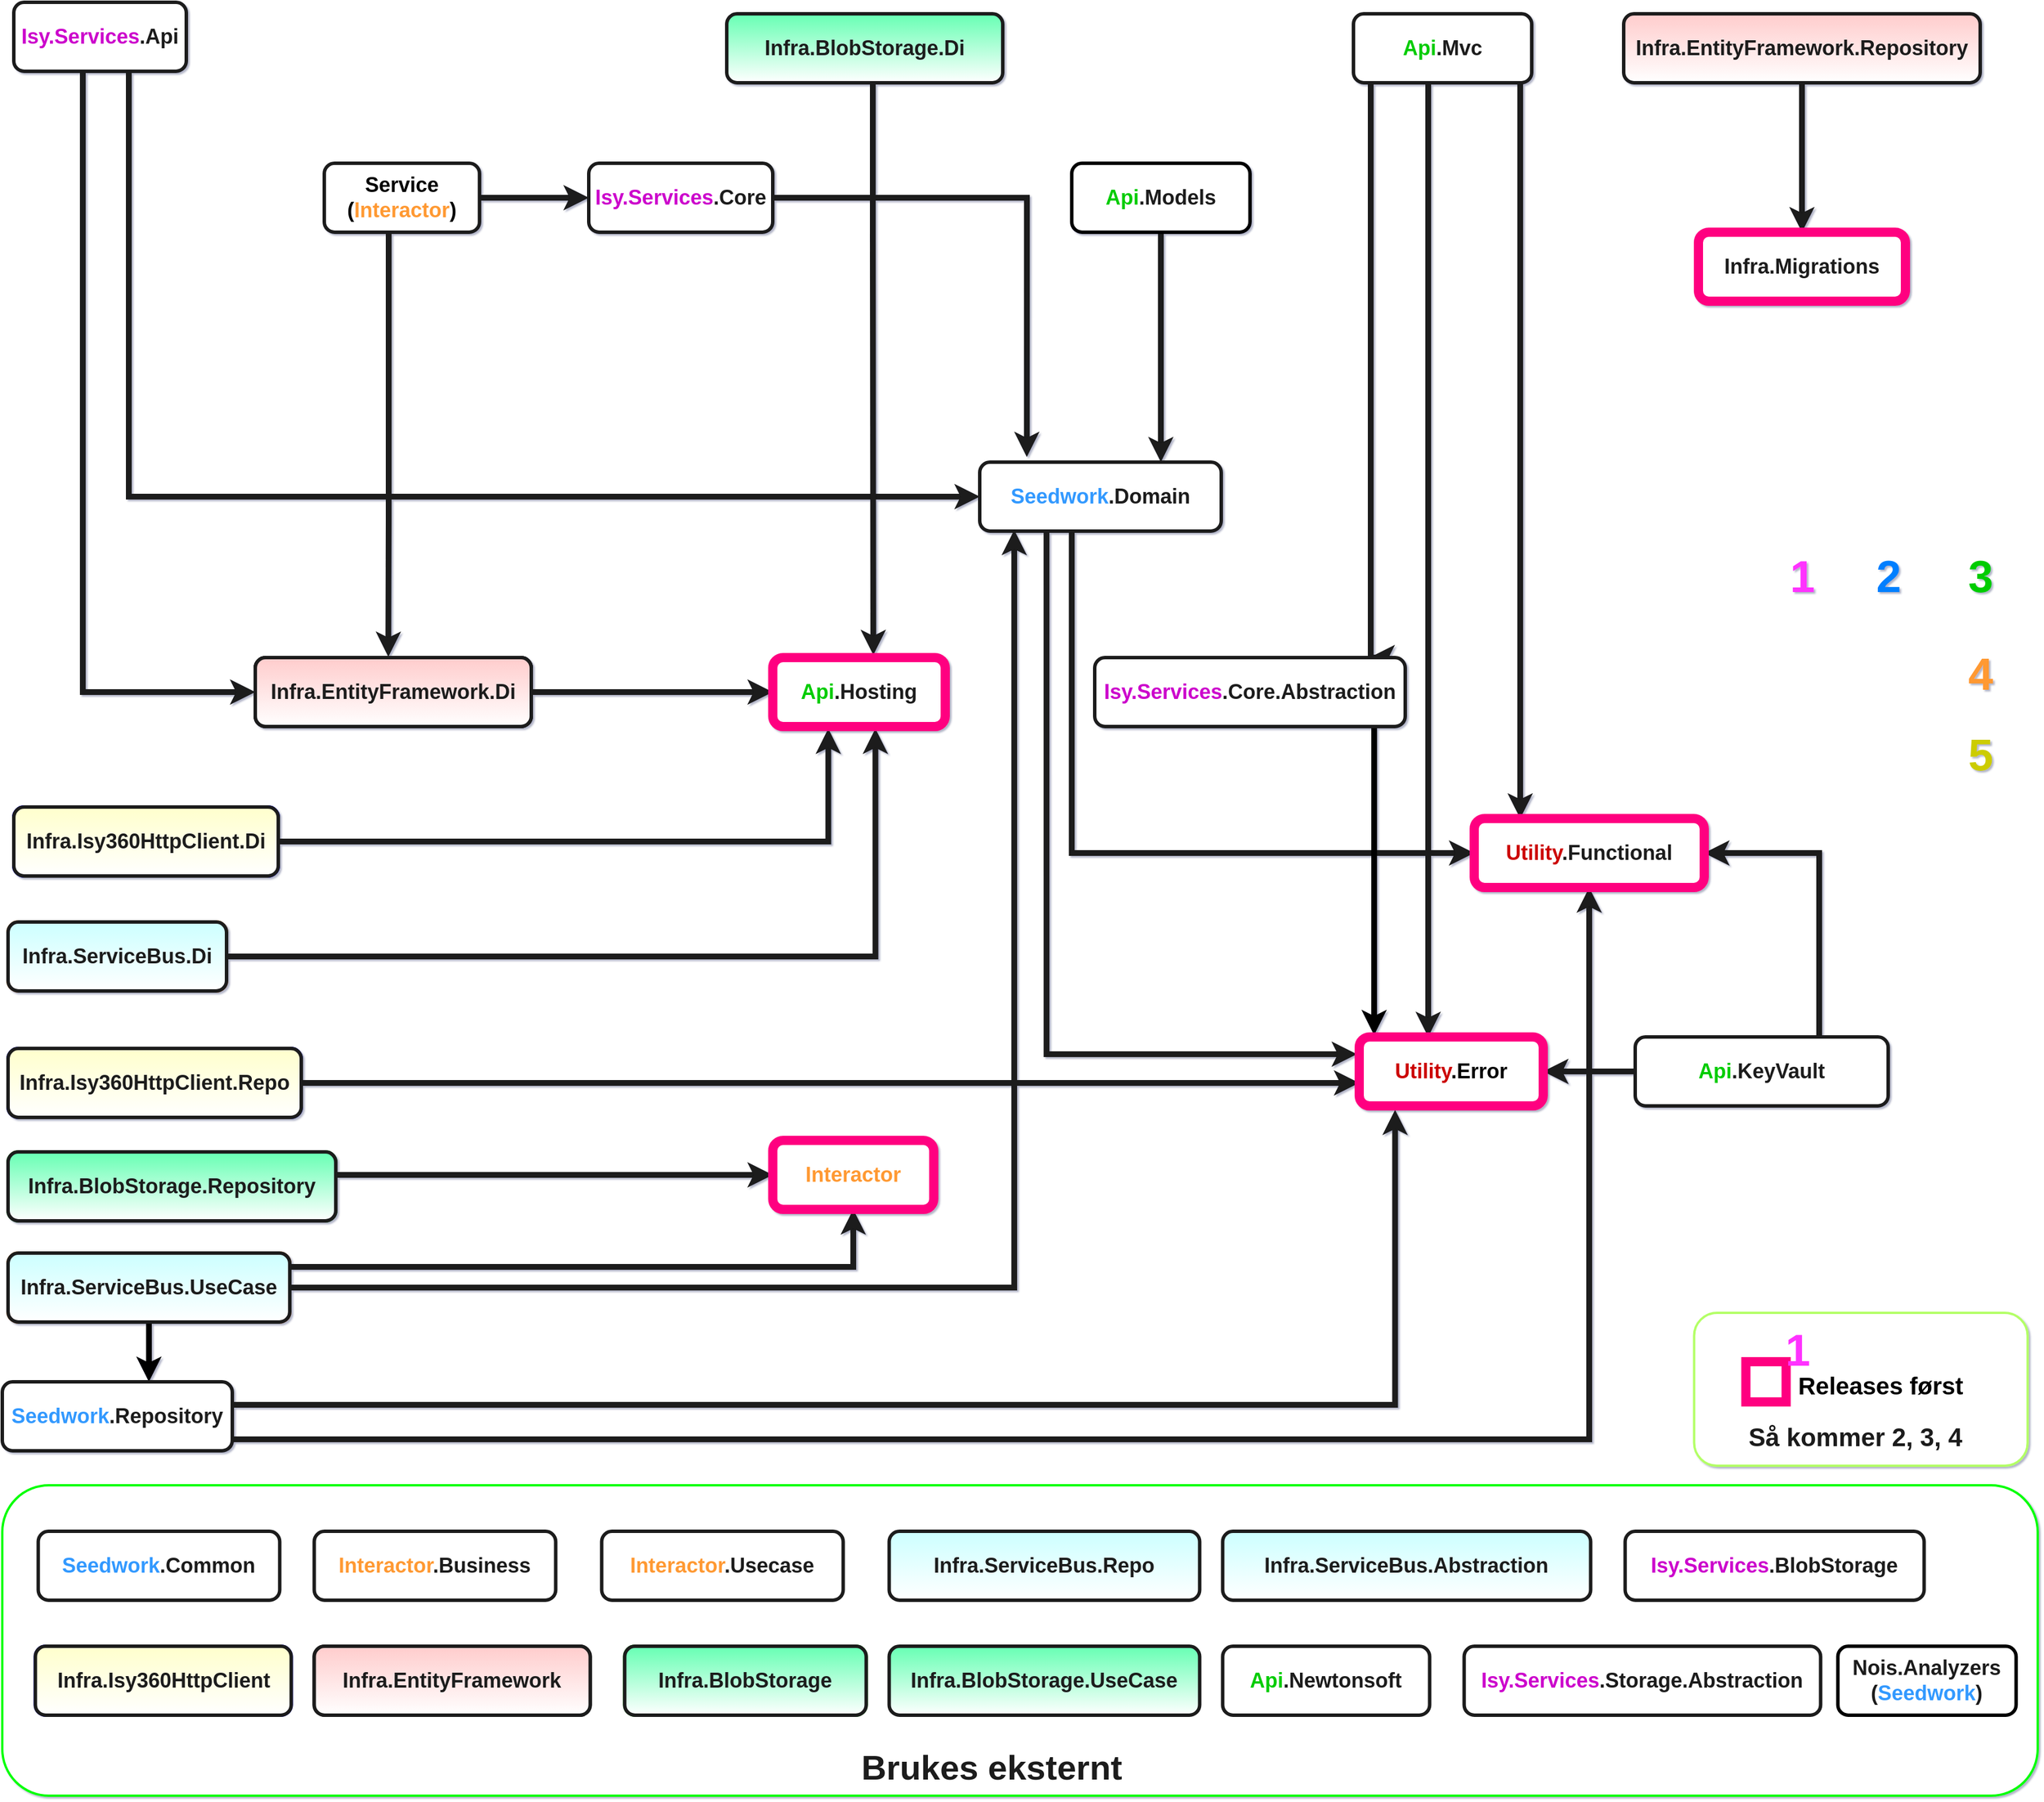 <mxfile version="17.4.0" type="github">
  <diagram id="BloK7KgIiPIShck0txBu" name="Page-1">
    <mxGraphModel dx="2915" dy="1555" grid="1" gridSize="10" guides="1" tooltips="1" connect="1" arrows="1" fold="1" page="1" pageScale="1" pageWidth="2336" pageHeight="1654" background="#ffffff" math="0" shadow="1">
      <root>
        <mxCell id="0" />
        <mxCell id="1" parent="0" />
        <mxCell id="nN8ZbrXAPu-TwDH_L9tX-152" value="" style="rounded=1;whiteSpace=wrap;html=1;fontSize=22;fontColor=#1A1A1A;strokeColor=#B3FF66;strokeWidth=2;fillColor=#FFFFFF;gradientColor=#FFFFFF;" parent="1" vertex="1">
          <mxGeometry x="1511.25" y="1190" width="290" height="133" as="geometry" />
        </mxCell>
        <mxCell id="nN8ZbrXAPu-TwDH_L9tX-120" value="" style="rounded=1;whiteSpace=wrap;html=1;fontSize=21;fontColor=#FF0000;strokeColor=#00FF00;strokeWidth=2;fillColor=#FFFFFF;gradientColor=#FFFFFF;" parent="1" vertex="1">
          <mxGeometry x="40" y="1340" width="1770" height="270" as="geometry" />
        </mxCell>
        <mxCell id="nN8ZbrXAPu-TwDH_L9tX-8" style="edgeStyle=orthogonalEdgeStyle;rounded=0;orthogonalLoop=1;jettySize=auto;html=1;entryX=0;entryY=0.5;entryDx=0;entryDy=0;fontSize=18;fillColor=#ffe6cc;strokeColor=#1A1A1A;strokeWidth=5;" parent="1" source="Rtryp6twmH3HQ59ZCYGV-1" target="nN8ZbrXAPu-TwDH_L9tX-7" edge="1">
          <mxGeometry relative="1" as="geometry">
            <Array as="points">
              <mxPoint x="110" y="650" />
            </Array>
          </mxGeometry>
        </mxCell>
        <mxCell id="nN8ZbrXAPu-TwDH_L9tX-57" style="edgeStyle=orthogonalEdgeStyle;rounded=0;orthogonalLoop=1;jettySize=auto;html=1;entryX=0;entryY=0.5;entryDx=0;entryDy=0;fontSize=18;fillColor=#ffe6cc;strokeColor=#1A1A1A;strokeWidth=5;" parent="1" source="Rtryp6twmH3HQ59ZCYGV-1" target="nN8ZbrXAPu-TwDH_L9tX-2" edge="1">
          <mxGeometry relative="1" as="geometry">
            <Array as="points">
              <mxPoint x="150" y="480" />
            </Array>
          </mxGeometry>
        </mxCell>
        <UserObject label="&lt;font style=&quot;font-size: 18px&quot;&gt;&lt;font color=&quot;#cc00cc&quot;&gt;Isy.Services&lt;/font&gt;.Api&lt;/font&gt;" link="Isy.Services.Api" id="Rtryp6twmH3HQ59ZCYGV-1">
          <mxCell style="rounded=1;whiteSpace=wrap;html=1;fillColor=#FFFFFF;strokeColor=#1A1A1A;strokeWidth=3;gradientColor=#FFFFFF;fontStyle=1;fontColor=#1A1A1A;" parent="1" vertex="1">
            <mxGeometry x="50" y="50" width="150" height="60" as="geometry" />
          </mxCell>
        </UserObject>
        <mxCell id="nN8ZbrXAPu-TwDH_L9tX-85" style="edgeStyle=orthogonalEdgeStyle;rounded=0;orthogonalLoop=1;jettySize=auto;html=1;entryX=0;entryY=0.5;entryDx=0;entryDy=0;fontSize=18;strokeWidth=5;fillColor=#d0cee2;strokeColor=#1A1A1A;" parent="1" source="nN8ZbrXAPu-TwDH_L9tX-2" target="nN8ZbrXAPu-TwDH_L9tX-91" edge="1">
          <mxGeometry relative="1" as="geometry">
            <Array as="points">
              <mxPoint x="970" y="790" />
            </Array>
          </mxGeometry>
        </mxCell>
        <mxCell id="nN8ZbrXAPu-TwDH_L9tX-94" style="edgeStyle=orthogonalEdgeStyle;rounded=0;orthogonalLoop=1;jettySize=auto;html=1;entryX=0;entryY=0.25;entryDx=0;entryDy=0;fontSize=18;strokeWidth=5;strokeColor=#1A1A1A;" parent="1" edge="1">
          <mxGeometry relative="1" as="geometry">
            <mxPoint x="948.067" y="510" as="sourcePoint" />
            <mxPoint x="1218" y="965" as="targetPoint" />
            <Array as="points">
              <mxPoint x="948" y="965" />
            </Array>
          </mxGeometry>
        </mxCell>
        <UserObject label="&lt;font style=&quot;font-size: 18px&quot;&gt;&lt;font color=&quot;#3399ff&quot;&gt;Seedwork&lt;/font&gt;.Domain&lt;/font&gt;" link="Isy.Services.Api" id="nN8ZbrXAPu-TwDH_L9tX-2">
          <mxCell style="rounded=1;whiteSpace=wrap;html=1;strokeWidth=3;fillColor=#FFFFFF;strokeColor=#1A1A1A;gradientColor=#FFFFFF;fontStyle=1;fontColor=#1A1A1A;" parent="1" vertex="1">
            <mxGeometry x="890" y="450" width="210" height="60" as="geometry" />
          </mxCell>
        </UserObject>
        <UserObject label="&lt;font style=&quot;font-size: 18px&quot;&gt;Utility.Functional&lt;/font&gt;" link="Isy.Services.Api" id="nN8ZbrXAPu-TwDH_L9tX-3">
          <mxCell style="rounded=1;whiteSpace=wrap;html=1;strokeWidth=6;strokeColor=#FF0080;" parent="1" vertex="1">
            <mxGeometry x="1320" y="760" width="200" height="60" as="geometry" />
          </mxCell>
        </UserObject>
        <UserObject label="&lt;font style=&quot;font-size: 18px&quot;&gt;Utility.Error&lt;/font&gt;" link="Isy.Services.Api" id="nN8ZbrXAPu-TwDH_L9tX-4">
          <mxCell style="rounded=1;whiteSpace=wrap;html=1;strokeWidth=6;strokeColor=#FF0080;" parent="1" vertex="1">
            <mxGeometry x="1220" y="950" width="160" height="60" as="geometry" />
          </mxCell>
        </UserObject>
        <UserObject label="&lt;font style=&quot;font-size: 18px&quot;&gt;Api.Hosting&lt;/font&gt;" link="Isy.Services.Api" id="nN8ZbrXAPu-TwDH_L9tX-6">
          <mxCell style="rounded=1;whiteSpace=wrap;html=1;strokeWidth=6;strokeColor=#FF0080;" parent="1" vertex="1">
            <mxGeometry x="710" y="620" width="150" height="60" as="geometry" />
          </mxCell>
        </UserObject>
        <mxCell id="nN8ZbrXAPu-TwDH_L9tX-9" style="edgeStyle=orthogonalEdgeStyle;rounded=0;orthogonalLoop=1;jettySize=auto;html=1;entryX=0;entryY=0.5;entryDx=0;entryDy=0;fontSize=18;fillColor=#dae8fc;strokeColor=#1A1A1A;strokeWidth=5;" parent="1" source="nN8ZbrXAPu-TwDH_L9tX-7" target="nN8ZbrXAPu-TwDH_L9tX-6" edge="1">
          <mxGeometry relative="1" as="geometry" />
        </mxCell>
        <UserObject label="&lt;font style=&quot;font-size: 18px&quot;&gt;Infra.EntityFramework.Di&lt;/font&gt;" link="Isy.Services.Api" id="nN8ZbrXAPu-TwDH_L9tX-7">
          <mxCell style="rounded=1;whiteSpace=wrap;html=1;fillColor=#FFFFFF;strokeColor=#1A1A1A;strokeWidth=3;gradientColor=#FFFFFF;fontStyle=1;fontColor=#FF0000;" parent="1" vertex="1">
            <mxGeometry x="260" y="620" width="240" height="60" as="geometry" />
          </mxCell>
        </UserObject>
        <mxCell id="nN8ZbrXAPu-TwDH_L9tX-80" style="edgeStyle=orthogonalEdgeStyle;rounded=0;orthogonalLoop=1;jettySize=auto;html=1;entryX=0.583;entryY=-0.037;entryDx=0;entryDy=0;entryPerimeter=0;fontSize=18;strokeWidth=5;fillColor=#d0cee2;strokeColor=#1A1A1A;" parent="1" source="nN8ZbrXAPu-TwDH_L9tX-10" target="nN8ZbrXAPu-TwDH_L9tX-6" edge="1">
          <mxGeometry relative="1" as="geometry">
            <Array as="points">
              <mxPoint x="797" y="250" />
              <mxPoint x="797" y="250" />
            </Array>
          </mxGeometry>
        </mxCell>
        <UserObject label="&lt;font style=&quot;font-size: 18px&quot;&gt;Infra.BlobStorage.Di&lt;/font&gt;" link="Isy.Services.Api" id="nN8ZbrXAPu-TwDH_L9tX-10">
          <mxCell style="rounded=1;whiteSpace=wrap;html=1;fillColor=#66FFB3;strokeColor=#1A1A1A;strokeWidth=3;gradientColor=#FFFFFF;fontStyle=1;fontColor=#1A1A1A;" parent="1" vertex="1">
            <mxGeometry x="670" y="60" width="240" height="60" as="geometry" />
          </mxCell>
        </UserObject>
        <mxCell id="nN8ZbrXAPu-TwDH_L9tX-93" style="edgeStyle=orthogonalEdgeStyle;rounded=0;orthogonalLoop=1;jettySize=auto;html=1;entryX=0.75;entryY=0;entryDx=0;entryDy=0;fontSize=18;strokeWidth=5;strokeColor=#1A1A1A;" parent="1" source="nN8ZbrXAPu-TwDH_L9tX-13" target="nN8ZbrXAPu-TwDH_L9tX-2" edge="1">
          <mxGeometry relative="1" as="geometry" />
        </mxCell>
        <UserObject label="&lt;font style=&quot;font-size: 18px&quot;&gt;&lt;font color=&quot;#00cc00&quot;&gt;Api&lt;/font&gt;.Models&lt;/font&gt;" link="Isy.Services.Api" id="nN8ZbrXAPu-TwDH_L9tX-13">
          <mxCell style="rounded=1;whiteSpace=wrap;html=1;strokeWidth=3;fillColor=#FFFFFF;gradientColor=#FFFFFF;strokeColor=#000000;fontStyle=1;fontColor=#1A1A1A;" parent="1" vertex="1">
            <mxGeometry x="970" y="190" width="155" height="60" as="geometry" />
          </mxCell>
        </UserObject>
        <mxCell id="nN8ZbrXAPu-TwDH_L9tX-87" style="edgeStyle=orthogonalEdgeStyle;rounded=0;orthogonalLoop=1;jettySize=auto;html=1;fontSize=18;strokeWidth=5;entryX=1;entryY=0.5;entryDx=0;entryDy=0;fillColor=#fff2cc;gradientColor=#ffd966;strokeColor=#1A1A1A;" parent="1" source="nN8ZbrXAPu-TwDH_L9tX-19" target="nN8ZbrXAPu-TwDH_L9tX-3" edge="1">
          <mxGeometry relative="1" as="geometry">
            <mxPoint x="1670" y="790" as="targetPoint" />
            <Array as="points">
              <mxPoint x="1620" y="790" />
            </Array>
          </mxGeometry>
        </mxCell>
        <mxCell id="nN8ZbrXAPu-TwDH_L9tX-95" style="edgeStyle=orthogonalEdgeStyle;rounded=0;orthogonalLoop=1;jettySize=auto;html=1;entryX=1;entryY=0.5;entryDx=0;entryDy=0;fontSize=18;strokeWidth=5;fillColor=#fff2cc;gradientColor=#ffd966;strokeColor=#1A1A1A;" parent="1" source="nN8ZbrXAPu-TwDH_L9tX-19" target="nN8ZbrXAPu-TwDH_L9tX-90" edge="1">
          <mxGeometry relative="1" as="geometry" />
        </mxCell>
        <UserObject label="&lt;font style=&quot;font-size: 18px&quot;&gt;&lt;font color=&quot;#00cc00&quot;&gt;Api&lt;/font&gt;.KeyVault&lt;/font&gt;" link="Isy.Services.Api" id="nN8ZbrXAPu-TwDH_L9tX-19">
          <mxCell style="rounded=1;whiteSpace=wrap;html=1;strokeWidth=3;fillColor=#FFFFFF;gradientColor=#FFFFFF;strokeColor=#1A1A1A;fontStyle=1;fontColor=#1A1A1A;" parent="1" vertex="1">
            <mxGeometry x="1460" y="950" width="220" height="60" as="geometry" />
          </mxCell>
        </UserObject>
        <mxCell id="nN8ZbrXAPu-TwDH_L9tX-26" style="edgeStyle=orthogonalEdgeStyle;rounded=0;orthogonalLoop=1;jettySize=auto;html=1;fontSize=18;strokeWidth=5;fillColor=#fad9d5;strokeColor=#1A1A1A;" parent="1" source="nN8ZbrXAPu-TwDH_L9tX-22" target="nN8ZbrXAPu-TwDH_L9tX-4" edge="1">
          <mxGeometry relative="1" as="geometry">
            <Array as="points">
              <mxPoint x="1280" y="530" />
              <mxPoint x="1280" y="530" />
            </Array>
          </mxGeometry>
        </mxCell>
        <mxCell id="nN8ZbrXAPu-TwDH_L9tX-77" style="edgeStyle=orthogonalEdgeStyle;rounded=0;orthogonalLoop=1;jettySize=auto;html=1;entryX=0.885;entryY=0;entryDx=0;entryDy=0;entryPerimeter=0;fontSize=18;strokeWidth=5;fillColor=#fad9d5;strokeColor=#1A1A1A;" parent="1" source="nN8ZbrXAPu-TwDH_L9tX-22" target="nN8ZbrXAPu-TwDH_L9tX-23" edge="1">
          <mxGeometry relative="1" as="geometry">
            <Array as="points">
              <mxPoint x="1230" y="230" />
              <mxPoint x="1230" y="230" />
            </Array>
          </mxGeometry>
        </mxCell>
        <mxCell id="nN8ZbrXAPu-TwDH_L9tX-86" style="edgeStyle=orthogonalEdgeStyle;rounded=0;orthogonalLoop=1;jettySize=auto;html=1;fontSize=18;strokeWidth=5;entryX=0.2;entryY=0;entryDx=0;entryDy=0;fillColor=#fad9d5;strokeColor=#1A1A1A;entryPerimeter=0;" parent="1" source="nN8ZbrXAPu-TwDH_L9tX-22" target="nN8ZbrXAPu-TwDH_L9tX-3" edge="1">
          <mxGeometry relative="1" as="geometry">
            <mxPoint x="1440" y="780" as="targetPoint" />
            <Array as="points">
              <mxPoint x="1360" y="720" />
              <mxPoint x="1360" y="720" />
            </Array>
          </mxGeometry>
        </mxCell>
        <UserObject label="&lt;font style=&quot;font-size: 18px&quot;&gt;&lt;font color=&quot;#00cc00&quot;&gt;Api&lt;/font&gt;.Mvc&lt;/font&gt;" link="Isy.Services.Api" id="nN8ZbrXAPu-TwDH_L9tX-22">
          <mxCell style="rounded=1;whiteSpace=wrap;html=1;strokeWidth=3;fillColor=#FFFFFF;strokeColor=#1A1A1A;gradientColor=#FFFFFF;fontStyle=1;fontColor=#1A1A1A;" parent="1" vertex="1">
            <mxGeometry x="1215" y="60" width="155" height="60" as="geometry" />
          </mxCell>
        </UserObject>
        <mxCell id="nN8ZbrXAPu-TwDH_L9tX-75" style="edgeStyle=orthogonalEdgeStyle;rounded=0;orthogonalLoop=1;jettySize=auto;html=1;entryX=0;entryY=0.5;entryDx=0;entryDy=0;fontSize=18;strokeWidth=5;fillColor=#d5e8d4;gradientColor=#97d077;strokeColor=#1A1A1A;" parent="1" source="nN8ZbrXAPu-TwDH_L9tX-28" target="nN8ZbrXAPu-TwDH_L9tX-29" edge="1">
          <mxGeometry relative="1" as="geometry">
            <Array as="points">
              <mxPoint x="430" y="1070" />
              <mxPoint x="430" y="1070" />
            </Array>
          </mxGeometry>
        </mxCell>
        <UserObject label="&lt;font style=&quot;font-size: 18px&quot;&gt;Infra.BlobStorage.Repository&lt;/font&gt;" link="Isy.Services.Api" id="nN8ZbrXAPu-TwDH_L9tX-28">
          <mxCell style="rounded=1;whiteSpace=wrap;html=1;strokeWidth=3;fillColor=#FFFFFF;gradientColor=#FFFFFF;strokeColor=#009900;fontStyle=1;fontColor=#FF0000;" parent="1" vertex="1">
            <mxGeometry x="45" y="1050" width="285" height="60" as="geometry" />
          </mxCell>
        </UserObject>
        <UserObject label="&lt;font style=&quot;font-size: 18px&quot;&gt;Interactor&lt;/font&gt;" link="Isy.Services.Api" id="nN8ZbrXAPu-TwDH_L9tX-29">
          <mxCell style="rounded=1;whiteSpace=wrap;html=1;strokeWidth=6;strokeColor=#FF0080;" parent="1" vertex="1">
            <mxGeometry x="710" y="1040" width="140" height="60" as="geometry" />
          </mxCell>
        </UserObject>
        <mxCell id="nN8ZbrXAPu-TwDH_L9tX-79" style="edgeStyle=orthogonalEdgeStyle;rounded=0;orthogonalLoop=1;jettySize=auto;html=1;entryX=0.195;entryY=-0.074;entryDx=0;entryDy=0;entryPerimeter=0;fontSize=18;strokeWidth=5;strokeColor=#1A1A1A;" parent="1" source="nN8ZbrXAPu-TwDH_L9tX-12" target="nN8ZbrXAPu-TwDH_L9tX-2" edge="1">
          <mxGeometry relative="1" as="geometry" />
        </mxCell>
        <UserObject label="&lt;font style=&quot;font-size: 18px&quot;&gt;&lt;font color=&quot;#cc00cc&quot;&gt;Isy.Services&lt;/font&gt;.Core&lt;/font&gt;" link="Isy.Services.Api" id="nN8ZbrXAPu-TwDH_L9tX-12">
          <mxCell style="rounded=1;whiteSpace=wrap;html=1;fillColor=#FFFFFF;strokeColor=#1A1A1A;strokeWidth=3;gradientColor=#FFFFFF;fontStyle=1;fontColor=#1A1A1A;" parent="1" vertex="1">
            <mxGeometry x="550" y="190" width="160" height="60" as="geometry" />
          </mxCell>
        </UserObject>
        <mxCell id="nN8ZbrXAPu-TwDH_L9tX-78" style="edgeStyle=orthogonalEdgeStyle;rounded=0;orthogonalLoop=1;jettySize=auto;html=1;entryX=0.081;entryY=-0.026;entryDx=0;entryDy=0;entryPerimeter=0;fontSize=18;strokeWidth=5;fillColor=#b0e3e6;strokeColor=#000000;" parent="1" source="nN8ZbrXAPu-TwDH_L9tX-23" target="nN8ZbrXAPu-TwDH_L9tX-4" edge="1">
          <mxGeometry relative="1" as="geometry">
            <Array as="points">
              <mxPoint x="1233" y="750" />
              <mxPoint x="1233" y="750" />
            </Array>
          </mxGeometry>
        </mxCell>
        <UserObject label="&lt;font style=&quot;font-size: 18px&quot;&gt;&lt;font color=&quot;#cc00cc&quot;&gt;Isy.Services&lt;/font&gt;.Core.Abstraction&lt;/font&gt;" link="Isy.Services.Api" id="nN8ZbrXAPu-TwDH_L9tX-23">
          <mxCell style="rounded=1;whiteSpace=wrap;html=1;strokeWidth=3;fillColor=#FFFFFF;strokeColor=#1A1A1A;gradientColor=#FFFFFF;fontStyle=1;fontColor=#1A1A1A;" parent="1" vertex="1">
            <mxGeometry x="990" y="620" width="270" height="60" as="geometry" />
          </mxCell>
        </UserObject>
        <mxCell id="nN8ZbrXAPu-TwDH_L9tX-35" style="edgeStyle=orthogonalEdgeStyle;rounded=0;orthogonalLoop=1;jettySize=auto;html=1;fontSize=18;strokeWidth=5;fillColor=#b0e3e6;strokeColor=#1A1A1A;" parent="1" source="nN8ZbrXAPu-TwDH_L9tX-33" target="nN8ZbrXAPu-TwDH_L9tX-34" edge="1">
          <mxGeometry relative="1" as="geometry">
            <mxPoint x="10" y="1060" as="targetPoint" />
          </mxGeometry>
        </mxCell>
        <UserObject label="&lt;font style=&quot;font-size: 18px&quot;&gt;Infra.EntityFramework.Repository&lt;/font&gt;" link="Isy.Services.Api" id="nN8ZbrXAPu-TwDH_L9tX-33">
          <mxCell style="rounded=1;whiteSpace=wrap;html=1;strokeWidth=3;fillColor=#FFCCCC;strokeColor=#1A1A1A;gradientColor=#FFFFFF;fontStyle=1;fontColor=#1A1A1A;" parent="1" vertex="1">
            <mxGeometry x="1450" y="60" width="310" height="60" as="geometry" />
          </mxCell>
        </UserObject>
        <UserObject label="&lt;font style=&quot;font-size: 18px&quot;&gt;Infra.Migrations&lt;/font&gt;" link="Isy.Services.Api" id="nN8ZbrXAPu-TwDH_L9tX-34">
          <mxCell style="rounded=1;whiteSpace=wrap;html=1;strokeWidth=8;strokeColor=#FF0080;fontStyle=1;fontColor=#1A1A1A;" parent="1" vertex="1">
            <mxGeometry x="1515" y="250" width="180" height="60" as="geometry" />
          </mxCell>
        </UserObject>
        <mxCell id="nN8ZbrXAPu-TwDH_L9tX-82" style="edgeStyle=orthogonalEdgeStyle;rounded=0;orthogonalLoop=1;jettySize=auto;html=1;entryX=0.322;entryY=1.03;entryDx=0;entryDy=0;entryPerimeter=0;fontSize=18;strokeWidth=5;fillColor=#b0e3e6;strokeColor=#1A1A1A;" parent="1" source="nN8ZbrXAPu-TwDH_L9tX-36" target="nN8ZbrXAPu-TwDH_L9tX-6" edge="1">
          <mxGeometry relative="1" as="geometry" />
        </mxCell>
        <UserObject label="&lt;font style=&quot;font-size: 18px&quot;&gt;Infra.Isy360HttpClient.Di&lt;/font&gt;" link="Isy.Services.Api" id="nN8ZbrXAPu-TwDH_L9tX-36">
          <mxCell style="rounded=1;whiteSpace=wrap;html=1;strokeWidth=3;fillColor=#FFFFFF;strokeColor=#0000FF;gradientColor=#FFFFFF;fontStyle=1;fontColor=#FF0000;" parent="1" vertex="1">
            <mxGeometry x="50" y="750" width="230" height="60" as="geometry" />
          </mxCell>
        </UserObject>
        <mxCell id="nN8ZbrXAPu-TwDH_L9tX-40" style="edgeStyle=orthogonalEdgeStyle;rounded=0;orthogonalLoop=1;jettySize=auto;html=1;fontSize=18;strokeWidth=5;fillColor=#fff2cc;strokeColor=#1A1A1A;gradientColor=#ffd966;" parent="1" source="nN8ZbrXAPu-TwDH_L9tX-39" target="nN8ZbrXAPu-TwDH_L9tX-4" edge="1">
          <mxGeometry relative="1" as="geometry">
            <Array as="points">
              <mxPoint x="890" y="990" />
              <mxPoint x="890" y="990" />
            </Array>
          </mxGeometry>
        </mxCell>
        <UserObject label="&lt;font style=&quot;font-size: 18px&quot;&gt;Infra.Isy360HttpClient.Repo&lt;/font&gt;" link="Isy.Services.Api" id="nN8ZbrXAPu-TwDH_L9tX-39">
          <mxCell style="rounded=1;whiteSpace=wrap;html=1;strokeWidth=3;fillColor=#FFFFFF;strokeColor=#0000FF;gradientColor=#FFFFFF;fontStyle=1;fontColor=#FF0000;" parent="1" vertex="1">
            <mxGeometry x="45" y="960" width="255" height="60" as="geometry" />
          </mxCell>
        </UserObject>
        <mxCell id="nN8ZbrXAPu-TwDH_L9tX-81" style="edgeStyle=orthogonalEdgeStyle;rounded=0;orthogonalLoop=1;jettySize=auto;html=1;entryX=0.595;entryY=1.03;entryDx=0;entryDy=0;entryPerimeter=0;fontSize=18;strokeWidth=5;fillColor=#e6d0de;gradientColor=#d5739d;strokeColor=#1A1A1A;" parent="1" source="nN8ZbrXAPu-TwDH_L9tX-41" target="nN8ZbrXAPu-TwDH_L9tX-6" edge="1">
          <mxGeometry relative="1" as="geometry" />
        </mxCell>
        <UserObject label="&lt;font style=&quot;font-size: 18px&quot;&gt;Infra.ServiceBus.Di&lt;/font&gt;" link="Isy.Services.Api" id="nN8ZbrXAPu-TwDH_L9tX-41">
          <mxCell style="rounded=1;whiteSpace=wrap;html=1;strokeWidth=3;fillColor=#FFFFFF;gradientColor=#FFFFFF;strokeColor=#FF9933;fontStyle=1;fontColor=#FF0000;" parent="1" vertex="1">
            <mxGeometry x="45" y="850" width="190" height="60" as="geometry" />
          </mxCell>
        </UserObject>
        <mxCell id="nN8ZbrXAPu-TwDH_L9tX-47" style="edgeStyle=orthogonalEdgeStyle;rounded=0;orthogonalLoop=1;jettySize=auto;html=1;fontSize=18;strokeWidth=5;fillColor=#dae8fc;gradientColor=#7ea6e0;strokeColor=#1A1A1A;" parent="1" source="nN8ZbrXAPu-TwDH_L9tX-43" edge="1">
          <mxGeometry relative="1" as="geometry">
            <mxPoint x="920" y="509" as="targetPoint" />
            <Array as="points">
              <mxPoint x="920" y="1168" />
              <mxPoint x="920" y="509" />
            </Array>
          </mxGeometry>
        </mxCell>
        <mxCell id="nN8ZbrXAPu-TwDH_L9tX-76" style="edgeStyle=orthogonalEdgeStyle;rounded=0;orthogonalLoop=1;jettySize=auto;html=1;entryX=0.5;entryY=1;entryDx=0;entryDy=0;fontSize=18;strokeWidth=5;fillColor=#dae8fc;gradientColor=#7ea6e0;strokeColor=#1A1A1A;" parent="1" source="nN8ZbrXAPu-TwDH_L9tX-43" target="nN8ZbrXAPu-TwDH_L9tX-29" edge="1">
          <mxGeometry relative="1" as="geometry">
            <Array as="points">
              <mxPoint x="780" y="1150" />
            </Array>
          </mxGeometry>
        </mxCell>
        <mxCell id="nN8ZbrXAPu-TwDH_L9tX-102" style="edgeStyle=orthogonalEdgeStyle;rounded=0;orthogonalLoop=1;jettySize=auto;html=1;fontSize=21;strokeColor=#000000;strokeWidth=5;" parent="1" source="nN8ZbrXAPu-TwDH_L9tX-43" edge="1">
          <mxGeometry relative="1" as="geometry">
            <mxPoint x="167.5" y="1250.0" as="targetPoint" />
          </mxGeometry>
        </mxCell>
        <UserObject label="&lt;font style=&quot;font-size: 18px&quot;&gt;Infra.ServiceBus.UseCase&lt;/font&gt;" link="Isy.Services.Api" id="nN8ZbrXAPu-TwDH_L9tX-43">
          <mxCell style="rounded=1;whiteSpace=wrap;html=1;strokeWidth=3;fillColor=#FFFFFF;gradientColor=#FFFFFF;strokeColor=#FF9933;fontStyle=1;fontColor=#FF0000;" parent="1" vertex="1">
            <mxGeometry x="45" y="1138" width="245" height="60" as="geometry" />
          </mxCell>
        </UserObject>
        <mxCell id="nN8ZbrXAPu-TwDH_L9tX-48" style="edgeStyle=orthogonalEdgeStyle;rounded=0;orthogonalLoop=1;jettySize=auto;html=1;entryX=0.195;entryY=1.056;entryDx=0;entryDy=0;entryPerimeter=0;fontSize=18;strokeWidth=5;fillColor=#b0e3e6;strokeColor=#1A1A1A;" parent="1" source="nN8ZbrXAPu-TwDH_L9tX-44" target="nN8ZbrXAPu-TwDH_L9tX-4" edge="1">
          <mxGeometry relative="1" as="geometry">
            <Array as="points">
              <mxPoint x="1251" y="1270" />
            </Array>
          </mxGeometry>
        </mxCell>
        <mxCell id="nN8ZbrXAPu-TwDH_L9tX-50" style="edgeStyle=orthogonalEdgeStyle;rounded=0;orthogonalLoop=1;jettySize=auto;html=1;fontSize=18;strokeWidth=5;fillColor=#b0e3e6;strokeColor=#1A1A1A;entryX=0.5;entryY=1;entryDx=0;entryDy=0;" parent="1" source="nN8ZbrXAPu-TwDH_L9tX-44" target="nN8ZbrXAPu-TwDH_L9tX-3" edge="1">
          <mxGeometry relative="1" as="geometry">
            <Array as="points">
              <mxPoint x="1420" y="1300" />
            </Array>
          </mxGeometry>
        </mxCell>
        <UserObject label="&lt;font style=&quot;font-size: 18px&quot;&gt;&lt;font color=&quot;#3399ff&quot;&gt;Seedwork&lt;/font&gt;.Repository&lt;/font&gt;" link="Isy.Services.Api" id="nN8ZbrXAPu-TwDH_L9tX-44">
          <mxCell style="rounded=1;whiteSpace=wrap;html=1;strokeWidth=3;fillColor=#FFFFFF;strokeColor=#1A1A1A;gradientColor=#FFFFFF;fontStyle=1;fontColor=#1A1A1A;" parent="1" vertex="1">
            <mxGeometry x="40" y="1250" width="200" height="60" as="geometry" />
          </mxCell>
        </UserObject>
        <mxCell id="nN8ZbrXAPu-TwDH_L9tX-52" style="edgeStyle=orthogonalEdgeStyle;rounded=0;orthogonalLoop=1;jettySize=auto;html=1;fontSize=18;fillColor=#d5e8d4;strokeColor=#1A1A1A;strokeWidth=5;" parent="1" source="nN8ZbrXAPu-TwDH_L9tX-51" target="nN8ZbrXAPu-TwDH_L9tX-12" edge="1">
          <mxGeometry relative="1" as="geometry">
            <Array as="points">
              <mxPoint x="350" y="240" />
            </Array>
          </mxGeometry>
        </mxCell>
        <mxCell id="nN8ZbrXAPu-TwDH_L9tX-54" style="edgeStyle=orthogonalEdgeStyle;rounded=0;orthogonalLoop=1;jettySize=auto;html=1;entryX=0.482;entryY=-0.011;entryDx=0;entryDy=0;entryPerimeter=0;fontSize=18;fillColor=#d5e8d4;strokeColor=#1A1A1A;strokeWidth=5;" parent="1" source="nN8ZbrXAPu-TwDH_L9tX-51" target="nN8ZbrXAPu-TwDH_L9tX-7" edge="1">
          <mxGeometry relative="1" as="geometry">
            <Array as="points">
              <mxPoint x="376" y="500" />
              <mxPoint x="376" y="500" />
            </Array>
          </mxGeometry>
        </mxCell>
        <UserObject label="&lt;font style=&quot;font-size: 18px&quot;&gt;Service&lt;br&gt;(&lt;font color=&quot;#ff9933&quot;&gt;Interactor&lt;/font&gt;)&lt;br&gt;&lt;/font&gt;" link="Isy.Services.Api" id="nN8ZbrXAPu-TwDH_L9tX-51">
          <mxCell style="rounded=1;whiteSpace=wrap;html=1;fillColor=#FFFFFF;strokeColor=#1A1A1A;strokeWidth=3;gradientColor=#FFFFFF;fontStyle=1" parent="1" vertex="1">
            <mxGeometry x="320" y="190" width="135" height="60" as="geometry" />
          </mxCell>
        </UserObject>
        <UserObject label="&lt;font style=&quot;font-size: 18px&quot; color=&quot;#ff9933&quot;&gt;Interactor&lt;/font&gt;" link="Isy.Services.Api" id="nN8ZbrXAPu-TwDH_L9tX-89">
          <mxCell style="rounded=1;whiteSpace=wrap;html=1;strokeWidth=8;strokeColor=#FF0080;fontStyle=1;fontColor=#1A1A1A;" parent="1" vertex="1">
            <mxGeometry x="710" y="1040" width="140" height="60" as="geometry" />
          </mxCell>
        </UserObject>
        <UserObject label="&lt;font style=&quot;font-size: 18px&quot;&gt;&lt;font color=&quot;#cc0000&quot;&gt;Utility&lt;/font&gt;.Error&lt;/font&gt;" link="Isy.Services.Api" id="nN8ZbrXAPu-TwDH_L9tX-90">
          <mxCell style="rounded=1;whiteSpace=wrap;html=1;strokeWidth=8;strokeColor=#FF0080;fontStyle=1" parent="1" vertex="1">
            <mxGeometry x="1220" y="950" width="160" height="60" as="geometry" />
          </mxCell>
        </UserObject>
        <UserObject label="&lt;font style=&quot;font-size: 18px&quot;&gt;&lt;font color=&quot;#cc0000&quot;&gt;Utility&lt;/font&gt;.Functional&lt;/font&gt;" link="Isy.Services.Api" id="nN8ZbrXAPu-TwDH_L9tX-91">
          <mxCell style="rounded=1;whiteSpace=wrap;html=1;strokeWidth=8;strokeColor=#FF0080;fontStyle=1;fontColor=#1A1A1A;" parent="1" vertex="1">
            <mxGeometry x="1320" y="760" width="200" height="60" as="geometry" />
          </mxCell>
        </UserObject>
        <UserObject label="&lt;font style=&quot;font-size: 18px&quot;&gt;&lt;font color=&quot;#00cc00&quot;&gt;Api&lt;/font&gt;.Hosting&lt;/font&gt;" link="Isy.Services.Api" id="nN8ZbrXAPu-TwDH_L9tX-92">
          <mxCell style="rounded=1;whiteSpace=wrap;html=1;strokeWidth=8;strokeColor=#FF0080;fontStyle=1;fontColor=#1A1A1A;" parent="1" vertex="1">
            <mxGeometry x="710" y="620" width="150" height="60" as="geometry" />
          </mxCell>
        </UserObject>
        <mxCell id="nN8ZbrXAPu-TwDH_L9tX-97" value="" style="rounded=0;whiteSpace=wrap;html=1;fontSize=18;strokeColor=#FF0080;strokeWidth=8;fillColor=#FFFFFF;" parent="1" vertex="1">
          <mxGeometry x="1556.25" y="1232.5" width="35" height="35" as="geometry" />
        </mxCell>
        <mxCell id="nN8ZbrXAPu-TwDH_L9tX-98" value="&lt;b style=&quot;font-size: 21px&quot;&gt;Releases først&lt;/b&gt;" style="text;html=1;align=center;verticalAlign=middle;resizable=0;points=[];autosize=1;strokeColor=none;fillColor=none;fontSize=18;" parent="1" vertex="1">
          <mxGeometry x="1593" y="1238" width="160" height="30" as="geometry" />
        </mxCell>
        <UserObject label="&lt;font style=&quot;font-size: 18px&quot;&gt;&lt;font color=&quot;#3399ff&quot;&gt;Seedwork&lt;/font&gt;.Common&lt;/font&gt;" link="Isy.Services.Api" id="nN8ZbrXAPu-TwDH_L9tX-103">
          <mxCell style="rounded=1;whiteSpace=wrap;html=1;strokeWidth=3;fillColor=#FFFFFF;strokeColor=#1A1A1A;gradientColor=#FFFFFF;fontStyle=1;fontColor=#1A1A1A;" parent="1" vertex="1">
            <mxGeometry x="71.25" y="1380" width="210" height="60" as="geometry" />
          </mxCell>
        </UserObject>
        <UserObject label="&lt;font style=&quot;font-size: 18px&quot;&gt;&lt;font color=&quot;#ff9933&quot;&gt;Interactor&lt;/font&gt;.Business&lt;/font&gt;" link="Isy.Services.Api" id="nN8ZbrXAPu-TwDH_L9tX-104">
          <mxCell style="rounded=1;whiteSpace=wrap;html=1;strokeWidth=3;fillColor=#FFFFFF;strokeColor=#1A1A1A;gradientColor=#FFFFFF;fontStyle=1;fontColor=#1A1A1A;" parent="1" vertex="1">
            <mxGeometry x="311.25" y="1380" width="210" height="60" as="geometry" />
          </mxCell>
        </UserObject>
        <UserObject label="&lt;span style=&quot;font-size: 18px&quot;&gt;&lt;font color=&quot;#ff9933&quot;&gt;Interactor&lt;/font&gt;.Usecase&lt;/span&gt;" link="Isy.Services.Api" id="nN8ZbrXAPu-TwDH_L9tX-105">
          <mxCell style="rounded=1;whiteSpace=wrap;html=1;strokeWidth=3;fillColor=#FFFFFF;strokeColor=#1A1A1A;gradientColor=#FFFFFF;fontStyle=1;fontColor=#1A1A1A;" parent="1" vertex="1">
            <mxGeometry x="561.25" y="1380" width="210" height="60" as="geometry" />
          </mxCell>
        </UserObject>
        <UserObject label="&lt;span style=&quot;font-size: 18px&quot;&gt;Infra.ServiceBus.Repo&lt;/span&gt;" link="Isy.Services.Api" id="nN8ZbrXAPu-TwDH_L9tX-107">
          <mxCell style="rounded=1;whiteSpace=wrap;html=1;strokeWidth=3;fillColor=#CCFFFF;strokeColor=#1A1A1A;gradientColor=#FFFFFF;fontStyle=1;fontColor=#1A1A1A;" parent="1" vertex="1">
            <mxGeometry x="811.25" y="1380" width="270" height="60" as="geometry" />
          </mxCell>
        </UserObject>
        <UserObject label="&lt;span style=&quot;font-size: 18px&quot;&gt;Infra.ServiceBus.Abstraction&lt;/span&gt;" link="Isy.Services.Api" id="nN8ZbrXAPu-TwDH_L9tX-108">
          <mxCell style="rounded=1;whiteSpace=wrap;html=1;strokeWidth=3;fillColor=#CCFFFF;strokeColor=#1A1A1A;gradientColor=#FFFFFF;fontStyle=1;fontColor=#1A1A1A;" parent="1" vertex="1">
            <mxGeometry x="1101.25" y="1380" width="320" height="60" as="geometry" />
          </mxCell>
        </UserObject>
        <UserObject label="&lt;font style=&quot;font-size: 18px&quot;&gt;Infra.Isy360HttpClient&lt;/font&gt;" link="Isy.Services.Api" id="nN8ZbrXAPu-TwDH_L9tX-110">
          <mxCell style="rounded=1;whiteSpace=wrap;html=1;strokeWidth=3;fillColor=#FFFFFF;strokeColor=#0000FF;gradientColor=#FFFFFF;fontStyle=1;align=center;fontColor=#FF0000;" parent="1" vertex="1">
            <mxGeometry x="68.75" y="1480" width="222.5" height="60" as="geometry" />
          </mxCell>
        </UserObject>
        <UserObject label="&lt;font style=&quot;font-size: 18px&quot;&gt;Infra.EntityFramework&lt;/font&gt;" link="Isy.Services.Api" id="nN8ZbrXAPu-TwDH_L9tX-111">
          <mxCell style="rounded=1;whiteSpace=wrap;html=1;strokeWidth=3;fillColor=#FFFFFF;strokeColor=#1A1A1A;gradientColor=#FFFFFF;fontStyle=1;align=center;fontColor=#FF0000;" parent="1" vertex="1">
            <mxGeometry x="311.25" y="1480" width="240" height="60" as="geometry" />
          </mxCell>
        </UserObject>
        <UserObject label="&lt;font style=&quot;font-size: 18px&quot;&gt;Infra.BlobStorage&lt;/font&gt;" link="Isy.Services.Api" id="nN8ZbrXAPu-TwDH_L9tX-112">
          <mxCell style="rounded=1;whiteSpace=wrap;html=1;fillColor=#FFFFFF;strokeColor=#009900;strokeWidth=3;gradientColor=#FFFFFF;fontStyle=1;align=center;fontColor=#FF0000;" parent="1" vertex="1">
            <mxGeometry x="581.25" y="1480" width="210" height="60" as="geometry" />
          </mxCell>
        </UserObject>
        <UserObject label="&lt;font style=&quot;font-size: 18px&quot;&gt;Infra.BlobStorage.UseCase&lt;/font&gt;" link="Isy.Services.Api" id="nN8ZbrXAPu-TwDH_L9tX-113">
          <mxCell style="rounded=1;whiteSpace=wrap;html=1;fillColor=#66FFB3;strokeColor=#1A1A1A;strokeWidth=3;gradientColor=#FFFFFF;fontStyle=1;align=center;fontColor=#1A1A1A;" parent="1" vertex="1">
            <mxGeometry x="811.25" y="1480" width="270" height="60" as="geometry" />
          </mxCell>
        </UserObject>
        <UserObject label="&lt;font style=&quot;font-size: 18px&quot;&gt;&lt;font color=&quot;#00cc00&quot;&gt;Api&lt;/font&gt;.Newtonsoft&lt;/font&gt;" link="Isy.Services.Api" id="nN8ZbrXAPu-TwDH_L9tX-114">
          <mxCell style="rounded=1;whiteSpace=wrap;html=1;strokeWidth=3;fillColor=#FFFFFF;strokeColor=#1A1A1A;gradientColor=#FFFFFF;fontStyle=1;align=center;fontColor=#1A1A1A;" parent="1" vertex="1">
            <mxGeometry x="1101.25" y="1480" width="180" height="60" as="geometry" />
          </mxCell>
        </UserObject>
        <UserObject label="&lt;font style=&quot;font-size: 18px&quot;&gt;Nois.Analyzers&lt;br&gt;(&lt;font color=&quot;#3399ff&quot;&gt;Seedwork&lt;/font&gt;)&lt;br&gt;&lt;/font&gt;" link="Isy.Services.Api" id="nN8ZbrXAPu-TwDH_L9tX-115">
          <mxCell style="rounded=1;whiteSpace=wrap;html=1;strokeWidth=3;fillColor=#FFFFFF;gradientColor=#FFFFFF;strokeColor=#000000;fontStyle=1;fontColor=#1A1A1A;" parent="1" vertex="1">
            <mxGeometry x="1636.25" y="1480" width="155" height="60" as="geometry" />
          </mxCell>
        </UserObject>
        <UserObject label="&lt;font style=&quot;font-size: 18px&quot;&gt;&lt;font color=&quot;#cc00cc&quot;&gt;Isy.Services&lt;/font&gt;.BlobStorage&lt;/font&gt;" link="Isy.Services.Api" id="nN8ZbrXAPu-TwDH_L9tX-116">
          <mxCell style="rounded=1;whiteSpace=wrap;html=1;fillColor=#FFFFFF;strokeColor=#1A1A1A;strokeWidth=3;gradientColor=#FFFFFF;fontStyle=1;align=center;fontColor=#1A1A1A;" parent="1" vertex="1">
            <mxGeometry x="1451.25" y="1380" width="260" height="60" as="geometry" />
          </mxCell>
        </UserObject>
        <UserObject label="&lt;font style=&quot;font-size: 18px&quot;&gt;&lt;font color=&quot;#cc00cc&quot;&gt;Isy.Services&lt;/font&gt;.Storage.Abstraction&lt;/font&gt;" link="Isy.Services.Api" id="nN8ZbrXAPu-TwDH_L9tX-117">
          <mxCell style="rounded=1;whiteSpace=wrap;html=1;fillColor=#FFFFFF;strokeColor=#1A1A1A;strokeWidth=3;gradientColor=#FFFFFF;fontStyle=1;align=center;fontColor=#1A1A1A;" parent="1" vertex="1">
            <mxGeometry x="1311.25" y="1480" width="310" height="60" as="geometry" />
          </mxCell>
        </UserObject>
        <mxCell id="nN8ZbrXAPu-TwDH_L9tX-121" value="&lt;b&gt;&lt;font style=&quot;font-size: 30px&quot; color=&quot;#1a1a1a&quot;&gt;Brukes eksternt&lt;/font&gt;&lt;/b&gt;" style="text;html=1;align=center;verticalAlign=middle;resizable=0;points=[];autosize=1;strokeColor=none;fillColor=none;fontSize=21;fontColor=#FF0000;" parent="1" vertex="1">
          <mxGeometry x="780" y="1570" width="240" height="30" as="geometry" />
        </mxCell>
        <mxCell id="nN8ZbrXAPu-TwDH_L9tX-125" value="&lt;b&gt;&lt;font style=&quot;font-size: 39px&quot; color=&quot;#ff33ff&quot;&gt;1&lt;/font&gt;&lt;/b&gt;" style="text;html=1;align=center;verticalAlign=middle;resizable=0;points=[];autosize=1;strokeColor=none;fillColor=none;fontSize=30;fontColor=#FF0000;" parent="1" vertex="1">
          <mxGeometry x="1585" y="530" width="40" height="40" as="geometry" />
        </mxCell>
        <mxCell id="nN8ZbrXAPu-TwDH_L9tX-132" value="2" style="text;html=1;align=center;verticalAlign=middle;resizable=0;points=[];autosize=1;strokeColor=none;fillColor=none;fontSize=39;fontColor=#007FFF;fontStyle=1" parent="1" vertex="1">
          <mxGeometry x="1660" y="525" width="40" height="50" as="geometry" />
        </mxCell>
        <mxCell id="CpTs3W1k_-wcL6b1PG0h-13" value="" style="edgeStyle=orthogonalEdgeStyle;rounded=0;orthogonalLoop=1;jettySize=auto;html=1;fontColor=#1A1A1A;" parent="1" edge="1">
          <mxGeometry relative="1" as="geometry">
            <mxPoint x="50" y="880" as="sourcePoint" />
            <mxPoint x="130" y="880" as="targetPoint" />
          </mxGeometry>
        </mxCell>
        <mxCell id="nN8ZbrXAPu-TwDH_L9tX-149" value="&lt;b&gt;&lt;font style=&quot;font-size: 39px&quot; color=&quot;#ff33ff&quot;&gt;1&lt;/font&gt;&lt;/b&gt;" style="text;html=1;align=center;verticalAlign=middle;resizable=0;points=[];autosize=1;strokeColor=none;fillColor=none;fontSize=30;fontColor=#FF0000;" parent="1" vertex="1">
          <mxGeometry x="1581.25" y="1202.5" width="40" height="40" as="geometry" />
        </mxCell>
        <mxCell id="nN8ZbrXAPu-TwDH_L9tX-150" value="&lt;b&gt;&lt;font style=&quot;font-size: 22px&quot; color=&quot;#1a1a1a&quot;&gt;Så kommer 2, 3, 4&lt;/font&gt;&lt;/b&gt;" style="text;html=1;align=center;verticalAlign=middle;resizable=0;points=[];autosize=1;strokeColor=none;fillColor=none;fontSize=39;fontColor=#FF9933;" parent="1" vertex="1">
          <mxGeometry x="1551.25" y="1263" width="200" height="60" as="geometry" />
        </mxCell>
        <UserObject label="&lt;font style=&quot;font-size: 18px&quot;&gt;Infra.EntityFramework.Di&lt;/font&gt;" link="Isy.Services.Api" id="CpTs3W1k_-wcL6b1PG0h-1">
          <mxCell style="rounded=1;whiteSpace=wrap;html=1;fillColor=#FFFFFF;strokeColor=#1A1A1A;strokeWidth=3;gradientColor=#FFFFFF;fontStyle=1;fontColor=#FF0000;" parent="1" vertex="1">
            <mxGeometry x="260" y="620" width="240" height="60" as="geometry" />
          </mxCell>
        </UserObject>
        <UserObject label="&lt;font style=&quot;font-size: 18px&quot;&gt;Infra.Isy360HttpClient.Di&lt;/font&gt;" link="Isy.Services.Api" id="CpTs3W1k_-wcL6b1PG0h-2">
          <mxCell style="rounded=1;whiteSpace=wrap;html=1;strokeWidth=3;fillColor=#FFFFFF;strokeColor=#0000FF;gradientColor=#FFFFFF;fontStyle=1;fontColor=#FF0000;" parent="1" vertex="1">
            <mxGeometry x="50" y="750" width="230" height="60" as="geometry" />
          </mxCell>
        </UserObject>
        <UserObject label="&lt;font style=&quot;font-size: 18px&quot;&gt;Infra.EntityFramework.Di&lt;/font&gt;" link="Isy.Services.Api" id="CpTs3W1k_-wcL6b1PG0h-3">
          <mxCell style="rounded=1;whiteSpace=wrap;html=1;fillColor=#FFCCCC;strokeColor=#1A1A1A;strokeWidth=3;gradientColor=#FFFFFF;fontStyle=1;fontColor=#1A1A1A;" parent="1" vertex="1">
            <mxGeometry x="260" y="620" width="240" height="60" as="geometry" />
          </mxCell>
        </UserObject>
        <UserObject label="&lt;font style=&quot;font-size: 18px&quot;&gt;Infra.Isy360HttpClient.Di&lt;/font&gt;" link="Isy.Services.Api" id="CpTs3W1k_-wcL6b1PG0h-4">
          <mxCell style="rounded=1;whiteSpace=wrap;html=1;strokeWidth=3;fillColor=#FFFFCC;strokeColor=#1A1A1A;gradientColor=#FFFFFF;fontStyle=1;fontColor=#1A1A1A;" parent="1" vertex="1">
            <mxGeometry x="50" y="750" width="230" height="60" as="geometry" />
          </mxCell>
        </UserObject>
        <UserObject label="&lt;font style=&quot;font-size: 18px&quot;&gt;Infra.ServiceBus.Di&lt;/font&gt;" link="Isy.Services.Api" id="CpTs3W1k_-wcL6b1PG0h-5">
          <mxCell style="rounded=1;whiteSpace=wrap;html=1;strokeWidth=3;fillColor=#CCFFFF;gradientColor=#FFFFFF;strokeColor=#1A1A1A;fontStyle=1;fontColor=#1A1A1A;" parent="1" vertex="1">
            <mxGeometry x="45" y="850" width="190" height="60" as="geometry" />
          </mxCell>
        </UserObject>
        <UserObject label="&lt;font style=&quot;font-size: 18px&quot;&gt;Infra.Isy360HttpClient.Repo&lt;/font&gt;" link="Isy.Services.Api" id="CpTs3W1k_-wcL6b1PG0h-6">
          <mxCell style="rounded=1;whiteSpace=wrap;html=1;strokeWidth=3;fillColor=#FFFFCC;strokeColor=#1A1A1A;gradientColor=#FFFFFF;fontStyle=1;fontColor=#1A1A1A;" parent="1" vertex="1">
            <mxGeometry x="45" y="960" width="255" height="60" as="geometry" />
          </mxCell>
        </UserObject>
        <UserObject label="&lt;font style=&quot;font-size: 18px&quot;&gt;Infra.BlobStorage.Repository&lt;/font&gt;" link="Isy.Services.Api" id="CpTs3W1k_-wcL6b1PG0h-7">
          <mxCell style="rounded=1;whiteSpace=wrap;html=1;strokeWidth=3;fillColor=#66FFB3;gradientColor=#FFFFFF;strokeColor=#1A1A1A;fontStyle=1;fontColor=#1A1A1A;" parent="1" vertex="1">
            <mxGeometry x="45" y="1050" width="285" height="60" as="geometry" />
          </mxCell>
        </UserObject>
        <UserObject label="&lt;font style=&quot;font-size: 18px&quot;&gt;Infra.ServiceBus.UseCase&lt;/font&gt;" link="Isy.Services.Api" id="CpTs3W1k_-wcL6b1PG0h-8">
          <mxCell style="rounded=1;whiteSpace=wrap;html=1;strokeWidth=3;fillColor=#CCFFFF;gradientColor=#FFFFFF;strokeColor=#1A1A1A;fontStyle=1;fontColor=#1A1A1A;" parent="1" vertex="1">
            <mxGeometry x="45" y="1138" width="245" height="60" as="geometry" />
          </mxCell>
        </UserObject>
        <UserObject label="&lt;font style=&quot;font-size: 18px&quot;&gt;Infra.Isy360HttpClient&lt;/font&gt;" link="Isy.Services.Api" id="CpTs3W1k_-wcL6b1PG0h-9">
          <mxCell style="rounded=1;whiteSpace=wrap;html=1;strokeWidth=3;fillColor=#FFFFCC;strokeColor=#1A1A1A;gradientColor=#FFFFFF;fontStyle=1;align=center;fontColor=#1A1A1A;" parent="1" vertex="1">
            <mxGeometry x="68.75" y="1480" width="222.5" height="60" as="geometry" />
          </mxCell>
        </UserObject>
        <UserObject label="&lt;font style=&quot;font-size: 18px&quot;&gt;Infra.EntityFramework&lt;/font&gt;" link="Isy.Services.Api" id="CpTs3W1k_-wcL6b1PG0h-10">
          <mxCell style="rounded=1;whiteSpace=wrap;html=1;strokeWidth=3;fillColor=#FFCCCC;strokeColor=#1A1A1A;gradientColor=#FFFFFF;fontStyle=1;align=center;fontColor=#1A1A1A;" parent="1" vertex="1">
            <mxGeometry x="311.25" y="1480" width="240" height="60" as="geometry" />
          </mxCell>
        </UserObject>
        <UserObject label="&lt;font style=&quot;font-size: 18px&quot;&gt;Infra.BlobStorage&lt;/font&gt;" link="Isy.Services.Api" id="CpTs3W1k_-wcL6b1PG0h-11">
          <mxCell style="rounded=1;whiteSpace=wrap;html=1;fillColor=#66FFB3;strokeColor=#1A1A1A;strokeWidth=3;gradientColor=#FFFFFF;fontStyle=1;align=center;fontColor=#1A1A1A;" parent="1" vertex="1">
            <mxGeometry x="581.25" y="1480" width="210" height="60" as="geometry" />
          </mxCell>
        </UserObject>
        <mxCell id="CpTs3W1k_-wcL6b1PG0h-15" value="&lt;b&gt;&lt;font color=&quot;#00cc00&quot;&gt;3&lt;/font&gt;&lt;/b&gt;" style="text;html=1;align=center;verticalAlign=middle;resizable=0;points=[];autosize=1;strokeColor=none;fillColor=none;fontSize=39;fontColor=#007FFF;" parent="1" vertex="1">
          <mxGeometry x="1740" y="525" width="40" height="50" as="geometry" />
        </mxCell>
        <mxCell id="CpTs3W1k_-wcL6b1PG0h-17" value="4" style="text;html=1;align=center;verticalAlign=middle;resizable=0;points=[];autosize=1;strokeColor=none;fillColor=none;fontSize=39;fontColor=#FF9933;fontStyle=1" parent="1" vertex="1">
          <mxGeometry x="1740" y="610" width="40" height="50" as="geometry" />
        </mxCell>
        <mxCell id="CpTs3W1k_-wcL6b1PG0h-19" value="5" style="text;html=1;align=center;verticalAlign=middle;resizable=0;points=[];autosize=1;strokeColor=none;fillColor=none;fontSize=39;fontColor=#CCCC00;fontStyle=1" parent="1" vertex="1">
          <mxGeometry x="1740" y="680" width="40" height="50" as="geometry" />
        </mxCell>
      </root>
    </mxGraphModel>
  </diagram>
</mxfile>
